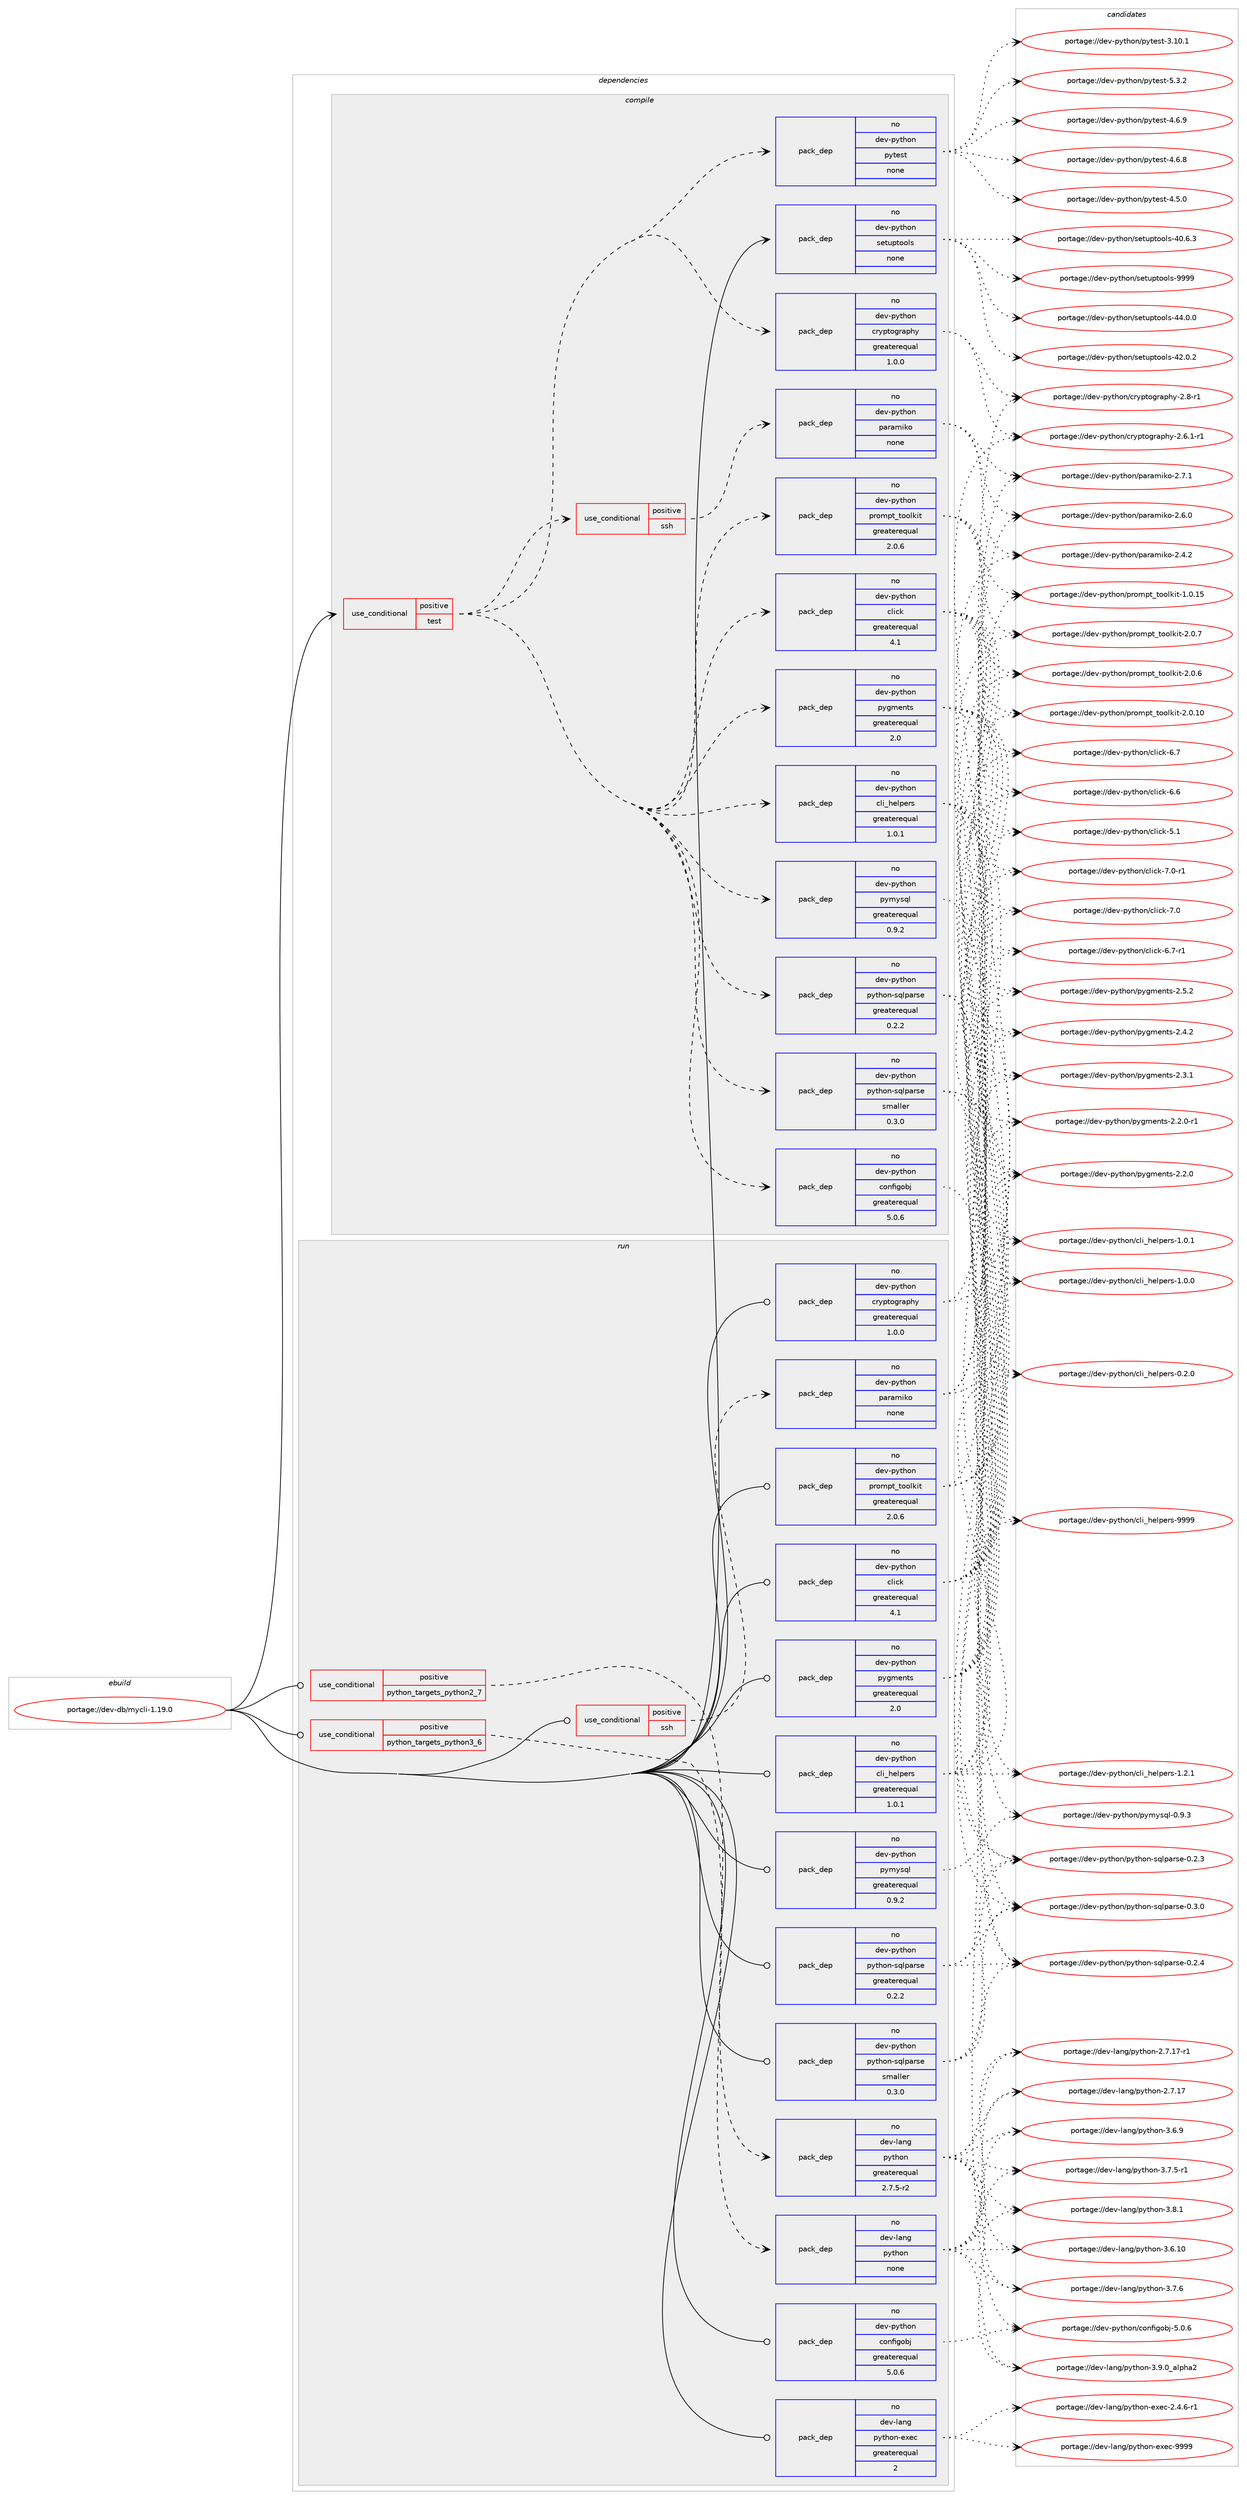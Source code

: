 digraph prolog {

# *************
# Graph options
# *************

newrank=true;
concentrate=true;
compound=true;
graph [rankdir=LR,fontname=Helvetica,fontsize=10,ranksep=1.5];#, ranksep=2.5, nodesep=0.2];
edge  [arrowhead=vee];
node  [fontname=Helvetica,fontsize=10];

# **********
# The ebuild
# **********

subgraph cluster_leftcol {
color=gray;
label=<<i>ebuild</i>>;
id [label="portage://dev-db/mycli-1.19.0", color=red, width=4, href="../dev-db/mycli-1.19.0.svg"];
}

# ****************
# The dependencies
# ****************

subgraph cluster_midcol {
color=gray;
label=<<i>dependencies</i>>;
subgraph cluster_compile {
fillcolor="#eeeeee";
style=filled;
label=<<i>compile</i>>;
subgraph cond138048 {
dependency582757 [label=<<TABLE BORDER="0" CELLBORDER="1" CELLSPACING="0" CELLPADDING="4"><TR><TD ROWSPAN="3" CELLPADDING="10">use_conditional</TD></TR><TR><TD>positive</TD></TR><TR><TD>test</TD></TR></TABLE>>, shape=none, color=red];
subgraph pack437455 {
dependency582758 [label=<<TABLE BORDER="0" CELLBORDER="1" CELLSPACING="0" CELLPADDING="4" WIDTH="220"><TR><TD ROWSPAN="6" CELLPADDING="30">pack_dep</TD></TR><TR><TD WIDTH="110">no</TD></TR><TR><TD>dev-python</TD></TR><TR><TD>pytest</TD></TR><TR><TD>none</TD></TR><TR><TD></TD></TR></TABLE>>, shape=none, color=blue];
}
dependency582757:e -> dependency582758:w [weight=20,style="dashed",arrowhead="vee"];
subgraph pack437456 {
dependency582759 [label=<<TABLE BORDER="0" CELLBORDER="1" CELLSPACING="0" CELLPADDING="4" WIDTH="220"><TR><TD ROWSPAN="6" CELLPADDING="30">pack_dep</TD></TR><TR><TD WIDTH="110">no</TD></TR><TR><TD>dev-python</TD></TR><TR><TD>cli_helpers</TD></TR><TR><TD>greaterequal</TD></TR><TR><TD>1.0.1</TD></TR></TABLE>>, shape=none, color=blue];
}
dependency582757:e -> dependency582759:w [weight=20,style="dashed",arrowhead="vee"];
subgraph pack437457 {
dependency582760 [label=<<TABLE BORDER="0" CELLBORDER="1" CELLSPACING="0" CELLPADDING="4" WIDTH="220"><TR><TD ROWSPAN="6" CELLPADDING="30">pack_dep</TD></TR><TR><TD WIDTH="110">no</TD></TR><TR><TD>dev-python</TD></TR><TR><TD>click</TD></TR><TR><TD>greaterequal</TD></TR><TR><TD>4.1</TD></TR></TABLE>>, shape=none, color=blue];
}
dependency582757:e -> dependency582760:w [weight=20,style="dashed",arrowhead="vee"];
subgraph pack437458 {
dependency582761 [label=<<TABLE BORDER="0" CELLBORDER="1" CELLSPACING="0" CELLPADDING="4" WIDTH="220"><TR><TD ROWSPAN="6" CELLPADDING="30">pack_dep</TD></TR><TR><TD WIDTH="110">no</TD></TR><TR><TD>dev-python</TD></TR><TR><TD>configobj</TD></TR><TR><TD>greaterequal</TD></TR><TR><TD>5.0.6</TD></TR></TABLE>>, shape=none, color=blue];
}
dependency582757:e -> dependency582761:w [weight=20,style="dashed",arrowhead="vee"];
subgraph pack437459 {
dependency582762 [label=<<TABLE BORDER="0" CELLBORDER="1" CELLSPACING="0" CELLPADDING="4" WIDTH="220"><TR><TD ROWSPAN="6" CELLPADDING="30">pack_dep</TD></TR><TR><TD WIDTH="110">no</TD></TR><TR><TD>dev-python</TD></TR><TR><TD>cryptography</TD></TR><TR><TD>greaterequal</TD></TR><TR><TD>1.0.0</TD></TR></TABLE>>, shape=none, color=blue];
}
dependency582757:e -> dependency582762:w [weight=20,style="dashed",arrowhead="vee"];
subgraph pack437460 {
dependency582763 [label=<<TABLE BORDER="0" CELLBORDER="1" CELLSPACING="0" CELLPADDING="4" WIDTH="220"><TR><TD ROWSPAN="6" CELLPADDING="30">pack_dep</TD></TR><TR><TD WIDTH="110">no</TD></TR><TR><TD>dev-python</TD></TR><TR><TD>prompt_toolkit</TD></TR><TR><TD>greaterequal</TD></TR><TR><TD>2.0.6</TD></TR></TABLE>>, shape=none, color=blue];
}
dependency582757:e -> dependency582763:w [weight=20,style="dashed",arrowhead="vee"];
subgraph pack437461 {
dependency582764 [label=<<TABLE BORDER="0" CELLBORDER="1" CELLSPACING="0" CELLPADDING="4" WIDTH="220"><TR><TD ROWSPAN="6" CELLPADDING="30">pack_dep</TD></TR><TR><TD WIDTH="110">no</TD></TR><TR><TD>dev-python</TD></TR><TR><TD>pygments</TD></TR><TR><TD>greaterequal</TD></TR><TR><TD>2.0</TD></TR></TABLE>>, shape=none, color=blue];
}
dependency582757:e -> dependency582764:w [weight=20,style="dashed",arrowhead="vee"];
subgraph pack437462 {
dependency582765 [label=<<TABLE BORDER="0" CELLBORDER="1" CELLSPACING="0" CELLPADDING="4" WIDTH="220"><TR><TD ROWSPAN="6" CELLPADDING="30">pack_dep</TD></TR><TR><TD WIDTH="110">no</TD></TR><TR><TD>dev-python</TD></TR><TR><TD>pymysql</TD></TR><TR><TD>greaterequal</TD></TR><TR><TD>0.9.2</TD></TR></TABLE>>, shape=none, color=blue];
}
dependency582757:e -> dependency582765:w [weight=20,style="dashed",arrowhead="vee"];
subgraph pack437463 {
dependency582766 [label=<<TABLE BORDER="0" CELLBORDER="1" CELLSPACING="0" CELLPADDING="4" WIDTH="220"><TR><TD ROWSPAN="6" CELLPADDING="30">pack_dep</TD></TR><TR><TD WIDTH="110">no</TD></TR><TR><TD>dev-python</TD></TR><TR><TD>python-sqlparse</TD></TR><TR><TD>greaterequal</TD></TR><TR><TD>0.2.2</TD></TR></TABLE>>, shape=none, color=blue];
}
dependency582757:e -> dependency582766:w [weight=20,style="dashed",arrowhead="vee"];
subgraph pack437464 {
dependency582767 [label=<<TABLE BORDER="0" CELLBORDER="1" CELLSPACING="0" CELLPADDING="4" WIDTH="220"><TR><TD ROWSPAN="6" CELLPADDING="30">pack_dep</TD></TR><TR><TD WIDTH="110">no</TD></TR><TR><TD>dev-python</TD></TR><TR><TD>python-sqlparse</TD></TR><TR><TD>smaller</TD></TR><TR><TD>0.3.0</TD></TR></TABLE>>, shape=none, color=blue];
}
dependency582757:e -> dependency582767:w [weight=20,style="dashed",arrowhead="vee"];
subgraph cond138049 {
dependency582768 [label=<<TABLE BORDER="0" CELLBORDER="1" CELLSPACING="0" CELLPADDING="4"><TR><TD ROWSPAN="3" CELLPADDING="10">use_conditional</TD></TR><TR><TD>positive</TD></TR><TR><TD>ssh</TD></TR></TABLE>>, shape=none, color=red];
subgraph pack437465 {
dependency582769 [label=<<TABLE BORDER="0" CELLBORDER="1" CELLSPACING="0" CELLPADDING="4" WIDTH="220"><TR><TD ROWSPAN="6" CELLPADDING="30">pack_dep</TD></TR><TR><TD WIDTH="110">no</TD></TR><TR><TD>dev-python</TD></TR><TR><TD>paramiko</TD></TR><TR><TD>none</TD></TR><TR><TD></TD></TR></TABLE>>, shape=none, color=blue];
}
dependency582768:e -> dependency582769:w [weight=20,style="dashed",arrowhead="vee"];
}
dependency582757:e -> dependency582768:w [weight=20,style="dashed",arrowhead="vee"];
}
id:e -> dependency582757:w [weight=20,style="solid",arrowhead="vee"];
subgraph pack437466 {
dependency582770 [label=<<TABLE BORDER="0" CELLBORDER="1" CELLSPACING="0" CELLPADDING="4" WIDTH="220"><TR><TD ROWSPAN="6" CELLPADDING="30">pack_dep</TD></TR><TR><TD WIDTH="110">no</TD></TR><TR><TD>dev-python</TD></TR><TR><TD>setuptools</TD></TR><TR><TD>none</TD></TR><TR><TD></TD></TR></TABLE>>, shape=none, color=blue];
}
id:e -> dependency582770:w [weight=20,style="solid",arrowhead="vee"];
}
subgraph cluster_compileandrun {
fillcolor="#eeeeee";
style=filled;
label=<<i>compile and run</i>>;
}
subgraph cluster_run {
fillcolor="#eeeeee";
style=filled;
label=<<i>run</i>>;
subgraph cond138050 {
dependency582771 [label=<<TABLE BORDER="0" CELLBORDER="1" CELLSPACING="0" CELLPADDING="4"><TR><TD ROWSPAN="3" CELLPADDING="10">use_conditional</TD></TR><TR><TD>positive</TD></TR><TR><TD>python_targets_python2_7</TD></TR></TABLE>>, shape=none, color=red];
subgraph pack437467 {
dependency582772 [label=<<TABLE BORDER="0" CELLBORDER="1" CELLSPACING="0" CELLPADDING="4" WIDTH="220"><TR><TD ROWSPAN="6" CELLPADDING="30">pack_dep</TD></TR><TR><TD WIDTH="110">no</TD></TR><TR><TD>dev-lang</TD></TR><TR><TD>python</TD></TR><TR><TD>greaterequal</TD></TR><TR><TD>2.7.5-r2</TD></TR></TABLE>>, shape=none, color=blue];
}
dependency582771:e -> dependency582772:w [weight=20,style="dashed",arrowhead="vee"];
}
id:e -> dependency582771:w [weight=20,style="solid",arrowhead="odot"];
subgraph cond138051 {
dependency582773 [label=<<TABLE BORDER="0" CELLBORDER="1" CELLSPACING="0" CELLPADDING="4"><TR><TD ROWSPAN="3" CELLPADDING="10">use_conditional</TD></TR><TR><TD>positive</TD></TR><TR><TD>python_targets_python3_6</TD></TR></TABLE>>, shape=none, color=red];
subgraph pack437468 {
dependency582774 [label=<<TABLE BORDER="0" CELLBORDER="1" CELLSPACING="0" CELLPADDING="4" WIDTH="220"><TR><TD ROWSPAN="6" CELLPADDING="30">pack_dep</TD></TR><TR><TD WIDTH="110">no</TD></TR><TR><TD>dev-lang</TD></TR><TR><TD>python</TD></TR><TR><TD>none</TD></TR><TR><TD></TD></TR></TABLE>>, shape=none, color=blue];
}
dependency582773:e -> dependency582774:w [weight=20,style="dashed",arrowhead="vee"];
}
id:e -> dependency582773:w [weight=20,style="solid",arrowhead="odot"];
subgraph cond138052 {
dependency582775 [label=<<TABLE BORDER="0" CELLBORDER="1" CELLSPACING="0" CELLPADDING="4"><TR><TD ROWSPAN="3" CELLPADDING="10">use_conditional</TD></TR><TR><TD>positive</TD></TR><TR><TD>ssh</TD></TR></TABLE>>, shape=none, color=red];
subgraph pack437469 {
dependency582776 [label=<<TABLE BORDER="0" CELLBORDER="1" CELLSPACING="0" CELLPADDING="4" WIDTH="220"><TR><TD ROWSPAN="6" CELLPADDING="30">pack_dep</TD></TR><TR><TD WIDTH="110">no</TD></TR><TR><TD>dev-python</TD></TR><TR><TD>paramiko</TD></TR><TR><TD>none</TD></TR><TR><TD></TD></TR></TABLE>>, shape=none, color=blue];
}
dependency582775:e -> dependency582776:w [weight=20,style="dashed",arrowhead="vee"];
}
id:e -> dependency582775:w [weight=20,style="solid",arrowhead="odot"];
subgraph pack437470 {
dependency582777 [label=<<TABLE BORDER="0" CELLBORDER="1" CELLSPACING="0" CELLPADDING="4" WIDTH="220"><TR><TD ROWSPAN="6" CELLPADDING="30">pack_dep</TD></TR><TR><TD WIDTH="110">no</TD></TR><TR><TD>dev-lang</TD></TR><TR><TD>python-exec</TD></TR><TR><TD>greaterequal</TD></TR><TR><TD>2</TD></TR></TABLE>>, shape=none, color=blue];
}
id:e -> dependency582777:w [weight=20,style="solid",arrowhead="odot"];
subgraph pack437471 {
dependency582778 [label=<<TABLE BORDER="0" CELLBORDER="1" CELLSPACING="0" CELLPADDING="4" WIDTH="220"><TR><TD ROWSPAN="6" CELLPADDING="30">pack_dep</TD></TR><TR><TD WIDTH="110">no</TD></TR><TR><TD>dev-python</TD></TR><TR><TD>cli_helpers</TD></TR><TR><TD>greaterequal</TD></TR><TR><TD>1.0.1</TD></TR></TABLE>>, shape=none, color=blue];
}
id:e -> dependency582778:w [weight=20,style="solid",arrowhead="odot"];
subgraph pack437472 {
dependency582779 [label=<<TABLE BORDER="0" CELLBORDER="1" CELLSPACING="0" CELLPADDING="4" WIDTH="220"><TR><TD ROWSPAN="6" CELLPADDING="30">pack_dep</TD></TR><TR><TD WIDTH="110">no</TD></TR><TR><TD>dev-python</TD></TR><TR><TD>click</TD></TR><TR><TD>greaterequal</TD></TR><TR><TD>4.1</TD></TR></TABLE>>, shape=none, color=blue];
}
id:e -> dependency582779:w [weight=20,style="solid",arrowhead="odot"];
subgraph pack437473 {
dependency582780 [label=<<TABLE BORDER="0" CELLBORDER="1" CELLSPACING="0" CELLPADDING="4" WIDTH="220"><TR><TD ROWSPAN="6" CELLPADDING="30">pack_dep</TD></TR><TR><TD WIDTH="110">no</TD></TR><TR><TD>dev-python</TD></TR><TR><TD>configobj</TD></TR><TR><TD>greaterequal</TD></TR><TR><TD>5.0.6</TD></TR></TABLE>>, shape=none, color=blue];
}
id:e -> dependency582780:w [weight=20,style="solid",arrowhead="odot"];
subgraph pack437474 {
dependency582781 [label=<<TABLE BORDER="0" CELLBORDER="1" CELLSPACING="0" CELLPADDING="4" WIDTH="220"><TR><TD ROWSPAN="6" CELLPADDING="30">pack_dep</TD></TR><TR><TD WIDTH="110">no</TD></TR><TR><TD>dev-python</TD></TR><TR><TD>cryptography</TD></TR><TR><TD>greaterequal</TD></TR><TR><TD>1.0.0</TD></TR></TABLE>>, shape=none, color=blue];
}
id:e -> dependency582781:w [weight=20,style="solid",arrowhead="odot"];
subgraph pack437475 {
dependency582782 [label=<<TABLE BORDER="0" CELLBORDER="1" CELLSPACING="0" CELLPADDING="4" WIDTH="220"><TR><TD ROWSPAN="6" CELLPADDING="30">pack_dep</TD></TR><TR><TD WIDTH="110">no</TD></TR><TR><TD>dev-python</TD></TR><TR><TD>prompt_toolkit</TD></TR><TR><TD>greaterequal</TD></TR><TR><TD>2.0.6</TD></TR></TABLE>>, shape=none, color=blue];
}
id:e -> dependency582782:w [weight=20,style="solid",arrowhead="odot"];
subgraph pack437476 {
dependency582783 [label=<<TABLE BORDER="0" CELLBORDER="1" CELLSPACING="0" CELLPADDING="4" WIDTH="220"><TR><TD ROWSPAN="6" CELLPADDING="30">pack_dep</TD></TR><TR><TD WIDTH="110">no</TD></TR><TR><TD>dev-python</TD></TR><TR><TD>pygments</TD></TR><TR><TD>greaterequal</TD></TR><TR><TD>2.0</TD></TR></TABLE>>, shape=none, color=blue];
}
id:e -> dependency582783:w [weight=20,style="solid",arrowhead="odot"];
subgraph pack437477 {
dependency582784 [label=<<TABLE BORDER="0" CELLBORDER="1" CELLSPACING="0" CELLPADDING="4" WIDTH="220"><TR><TD ROWSPAN="6" CELLPADDING="30">pack_dep</TD></TR><TR><TD WIDTH="110">no</TD></TR><TR><TD>dev-python</TD></TR><TR><TD>pymysql</TD></TR><TR><TD>greaterequal</TD></TR><TR><TD>0.9.2</TD></TR></TABLE>>, shape=none, color=blue];
}
id:e -> dependency582784:w [weight=20,style="solid",arrowhead="odot"];
subgraph pack437478 {
dependency582785 [label=<<TABLE BORDER="0" CELLBORDER="1" CELLSPACING="0" CELLPADDING="4" WIDTH="220"><TR><TD ROWSPAN="6" CELLPADDING="30">pack_dep</TD></TR><TR><TD WIDTH="110">no</TD></TR><TR><TD>dev-python</TD></TR><TR><TD>python-sqlparse</TD></TR><TR><TD>greaterequal</TD></TR><TR><TD>0.2.2</TD></TR></TABLE>>, shape=none, color=blue];
}
id:e -> dependency582785:w [weight=20,style="solid",arrowhead="odot"];
subgraph pack437479 {
dependency582786 [label=<<TABLE BORDER="0" CELLBORDER="1" CELLSPACING="0" CELLPADDING="4" WIDTH="220"><TR><TD ROWSPAN="6" CELLPADDING="30">pack_dep</TD></TR><TR><TD WIDTH="110">no</TD></TR><TR><TD>dev-python</TD></TR><TR><TD>python-sqlparse</TD></TR><TR><TD>smaller</TD></TR><TR><TD>0.3.0</TD></TR></TABLE>>, shape=none, color=blue];
}
id:e -> dependency582786:w [weight=20,style="solid",arrowhead="odot"];
}
}

# **************
# The candidates
# **************

subgraph cluster_choices {
rank=same;
color=gray;
label=<<i>candidates</i>>;

subgraph choice437455 {
color=black;
nodesep=1;
choice1001011184511212111610411111047112121116101115116455346514650 [label="portage://dev-python/pytest-5.3.2", color=red, width=4,href="../dev-python/pytest-5.3.2.svg"];
choice1001011184511212111610411111047112121116101115116455246544657 [label="portage://dev-python/pytest-4.6.9", color=red, width=4,href="../dev-python/pytest-4.6.9.svg"];
choice1001011184511212111610411111047112121116101115116455246544656 [label="portage://dev-python/pytest-4.6.8", color=red, width=4,href="../dev-python/pytest-4.6.8.svg"];
choice1001011184511212111610411111047112121116101115116455246534648 [label="portage://dev-python/pytest-4.5.0", color=red, width=4,href="../dev-python/pytest-4.5.0.svg"];
choice100101118451121211161041111104711212111610111511645514649484649 [label="portage://dev-python/pytest-3.10.1", color=red, width=4,href="../dev-python/pytest-3.10.1.svg"];
dependency582758:e -> choice1001011184511212111610411111047112121116101115116455346514650:w [style=dotted,weight="100"];
dependency582758:e -> choice1001011184511212111610411111047112121116101115116455246544657:w [style=dotted,weight="100"];
dependency582758:e -> choice1001011184511212111610411111047112121116101115116455246544656:w [style=dotted,weight="100"];
dependency582758:e -> choice1001011184511212111610411111047112121116101115116455246534648:w [style=dotted,weight="100"];
dependency582758:e -> choice100101118451121211161041111104711212111610111511645514649484649:w [style=dotted,weight="100"];
}
subgraph choice437456 {
color=black;
nodesep=1;
choice100101118451121211161041111104799108105951041011081121011141154557575757 [label="portage://dev-python/cli_helpers-9999", color=red, width=4,href="../dev-python/cli_helpers-9999.svg"];
choice10010111845112121116104111110479910810595104101108112101114115454946504649 [label="portage://dev-python/cli_helpers-1.2.1", color=red, width=4,href="../dev-python/cli_helpers-1.2.1.svg"];
choice10010111845112121116104111110479910810595104101108112101114115454946484649 [label="portage://dev-python/cli_helpers-1.0.1", color=red, width=4,href="../dev-python/cli_helpers-1.0.1.svg"];
choice10010111845112121116104111110479910810595104101108112101114115454946484648 [label="portage://dev-python/cli_helpers-1.0.0", color=red, width=4,href="../dev-python/cli_helpers-1.0.0.svg"];
choice10010111845112121116104111110479910810595104101108112101114115454846504648 [label="portage://dev-python/cli_helpers-0.2.0", color=red, width=4,href="../dev-python/cli_helpers-0.2.0.svg"];
dependency582759:e -> choice100101118451121211161041111104799108105951041011081121011141154557575757:w [style=dotted,weight="100"];
dependency582759:e -> choice10010111845112121116104111110479910810595104101108112101114115454946504649:w [style=dotted,weight="100"];
dependency582759:e -> choice10010111845112121116104111110479910810595104101108112101114115454946484649:w [style=dotted,weight="100"];
dependency582759:e -> choice10010111845112121116104111110479910810595104101108112101114115454946484648:w [style=dotted,weight="100"];
dependency582759:e -> choice10010111845112121116104111110479910810595104101108112101114115454846504648:w [style=dotted,weight="100"];
}
subgraph choice437457 {
color=black;
nodesep=1;
choice10010111845112121116104111110479910810599107455546484511449 [label="portage://dev-python/click-7.0-r1", color=red, width=4,href="../dev-python/click-7.0-r1.svg"];
choice1001011184511212111610411111047991081059910745554648 [label="portage://dev-python/click-7.0", color=red, width=4,href="../dev-python/click-7.0.svg"];
choice10010111845112121116104111110479910810599107455446554511449 [label="portage://dev-python/click-6.7-r1", color=red, width=4,href="../dev-python/click-6.7-r1.svg"];
choice1001011184511212111610411111047991081059910745544655 [label="portage://dev-python/click-6.7", color=red, width=4,href="../dev-python/click-6.7.svg"];
choice1001011184511212111610411111047991081059910745544654 [label="portage://dev-python/click-6.6", color=red, width=4,href="../dev-python/click-6.6.svg"];
choice1001011184511212111610411111047991081059910745534649 [label="portage://dev-python/click-5.1", color=red, width=4,href="../dev-python/click-5.1.svg"];
dependency582760:e -> choice10010111845112121116104111110479910810599107455546484511449:w [style=dotted,weight="100"];
dependency582760:e -> choice1001011184511212111610411111047991081059910745554648:w [style=dotted,weight="100"];
dependency582760:e -> choice10010111845112121116104111110479910810599107455446554511449:w [style=dotted,weight="100"];
dependency582760:e -> choice1001011184511212111610411111047991081059910745544655:w [style=dotted,weight="100"];
dependency582760:e -> choice1001011184511212111610411111047991081059910745544654:w [style=dotted,weight="100"];
dependency582760:e -> choice1001011184511212111610411111047991081059910745534649:w [style=dotted,weight="100"];
}
subgraph choice437458 {
color=black;
nodesep=1;
choice10010111845112121116104111110479911111010210510311198106455346484654 [label="portage://dev-python/configobj-5.0.6", color=red, width=4,href="../dev-python/configobj-5.0.6.svg"];
dependency582761:e -> choice10010111845112121116104111110479911111010210510311198106455346484654:w [style=dotted,weight="100"];
}
subgraph choice437459 {
color=black;
nodesep=1;
choice10010111845112121116104111110479911412111211611110311497112104121455046564511449 [label="portage://dev-python/cryptography-2.8-r1", color=red, width=4,href="../dev-python/cryptography-2.8-r1.svg"];
choice100101118451121211161041111104799114121112116111103114971121041214550465446494511449 [label="portage://dev-python/cryptography-2.6.1-r1", color=red, width=4,href="../dev-python/cryptography-2.6.1-r1.svg"];
dependency582762:e -> choice10010111845112121116104111110479911412111211611110311497112104121455046564511449:w [style=dotted,weight="100"];
dependency582762:e -> choice100101118451121211161041111104799114121112116111103114971121041214550465446494511449:w [style=dotted,weight="100"];
}
subgraph choice437460 {
color=black;
nodesep=1;
choice100101118451121211161041111104711211411110911211695116111111108107105116455046484655 [label="portage://dev-python/prompt_toolkit-2.0.7", color=red, width=4,href="../dev-python/prompt_toolkit-2.0.7.svg"];
choice100101118451121211161041111104711211411110911211695116111111108107105116455046484654 [label="portage://dev-python/prompt_toolkit-2.0.6", color=red, width=4,href="../dev-python/prompt_toolkit-2.0.6.svg"];
choice10010111845112121116104111110471121141111091121169511611111110810710511645504648464948 [label="portage://dev-python/prompt_toolkit-2.0.10", color=red, width=4,href="../dev-python/prompt_toolkit-2.0.10.svg"];
choice10010111845112121116104111110471121141111091121169511611111110810710511645494648464953 [label="portage://dev-python/prompt_toolkit-1.0.15", color=red, width=4,href="../dev-python/prompt_toolkit-1.0.15.svg"];
dependency582763:e -> choice100101118451121211161041111104711211411110911211695116111111108107105116455046484655:w [style=dotted,weight="100"];
dependency582763:e -> choice100101118451121211161041111104711211411110911211695116111111108107105116455046484654:w [style=dotted,weight="100"];
dependency582763:e -> choice10010111845112121116104111110471121141111091121169511611111110810710511645504648464948:w [style=dotted,weight="100"];
dependency582763:e -> choice10010111845112121116104111110471121141111091121169511611111110810710511645494648464953:w [style=dotted,weight="100"];
}
subgraph choice437461 {
color=black;
nodesep=1;
choice1001011184511212111610411111047112121103109101110116115455046534650 [label="portage://dev-python/pygments-2.5.2", color=red, width=4,href="../dev-python/pygments-2.5.2.svg"];
choice1001011184511212111610411111047112121103109101110116115455046524650 [label="portage://dev-python/pygments-2.4.2", color=red, width=4,href="../dev-python/pygments-2.4.2.svg"];
choice1001011184511212111610411111047112121103109101110116115455046514649 [label="portage://dev-python/pygments-2.3.1", color=red, width=4,href="../dev-python/pygments-2.3.1.svg"];
choice10010111845112121116104111110471121211031091011101161154550465046484511449 [label="portage://dev-python/pygments-2.2.0-r1", color=red, width=4,href="../dev-python/pygments-2.2.0-r1.svg"];
choice1001011184511212111610411111047112121103109101110116115455046504648 [label="portage://dev-python/pygments-2.2.0", color=red, width=4,href="../dev-python/pygments-2.2.0.svg"];
dependency582764:e -> choice1001011184511212111610411111047112121103109101110116115455046534650:w [style=dotted,weight="100"];
dependency582764:e -> choice1001011184511212111610411111047112121103109101110116115455046524650:w [style=dotted,weight="100"];
dependency582764:e -> choice1001011184511212111610411111047112121103109101110116115455046514649:w [style=dotted,weight="100"];
dependency582764:e -> choice10010111845112121116104111110471121211031091011101161154550465046484511449:w [style=dotted,weight="100"];
dependency582764:e -> choice1001011184511212111610411111047112121103109101110116115455046504648:w [style=dotted,weight="100"];
}
subgraph choice437462 {
color=black;
nodesep=1;
choice1001011184511212111610411111047112121109121115113108454846574651 [label="portage://dev-python/pymysql-0.9.3", color=red, width=4,href="../dev-python/pymysql-0.9.3.svg"];
dependency582765:e -> choice1001011184511212111610411111047112121109121115113108454846574651:w [style=dotted,weight="100"];
}
subgraph choice437463 {
color=black;
nodesep=1;
choice10010111845112121116104111110471121211161041111104511511310811297114115101454846514648 [label="portage://dev-python/python-sqlparse-0.3.0", color=red, width=4,href="../dev-python/python-sqlparse-0.3.0.svg"];
choice10010111845112121116104111110471121211161041111104511511310811297114115101454846504652 [label="portage://dev-python/python-sqlparse-0.2.4", color=red, width=4,href="../dev-python/python-sqlparse-0.2.4.svg"];
choice10010111845112121116104111110471121211161041111104511511310811297114115101454846504651 [label="portage://dev-python/python-sqlparse-0.2.3", color=red, width=4,href="../dev-python/python-sqlparse-0.2.3.svg"];
dependency582766:e -> choice10010111845112121116104111110471121211161041111104511511310811297114115101454846514648:w [style=dotted,weight="100"];
dependency582766:e -> choice10010111845112121116104111110471121211161041111104511511310811297114115101454846504652:w [style=dotted,weight="100"];
dependency582766:e -> choice10010111845112121116104111110471121211161041111104511511310811297114115101454846504651:w [style=dotted,weight="100"];
}
subgraph choice437464 {
color=black;
nodesep=1;
choice10010111845112121116104111110471121211161041111104511511310811297114115101454846514648 [label="portage://dev-python/python-sqlparse-0.3.0", color=red, width=4,href="../dev-python/python-sqlparse-0.3.0.svg"];
choice10010111845112121116104111110471121211161041111104511511310811297114115101454846504652 [label="portage://dev-python/python-sqlparse-0.2.4", color=red, width=4,href="../dev-python/python-sqlparse-0.2.4.svg"];
choice10010111845112121116104111110471121211161041111104511511310811297114115101454846504651 [label="portage://dev-python/python-sqlparse-0.2.3", color=red, width=4,href="../dev-python/python-sqlparse-0.2.3.svg"];
dependency582767:e -> choice10010111845112121116104111110471121211161041111104511511310811297114115101454846514648:w [style=dotted,weight="100"];
dependency582767:e -> choice10010111845112121116104111110471121211161041111104511511310811297114115101454846504652:w [style=dotted,weight="100"];
dependency582767:e -> choice10010111845112121116104111110471121211161041111104511511310811297114115101454846504651:w [style=dotted,weight="100"];
}
subgraph choice437465 {
color=black;
nodesep=1;
choice10010111845112121116104111110471129711497109105107111455046554649 [label="portage://dev-python/paramiko-2.7.1", color=red, width=4,href="../dev-python/paramiko-2.7.1.svg"];
choice10010111845112121116104111110471129711497109105107111455046544648 [label="portage://dev-python/paramiko-2.6.0", color=red, width=4,href="../dev-python/paramiko-2.6.0.svg"];
choice10010111845112121116104111110471129711497109105107111455046524650 [label="portage://dev-python/paramiko-2.4.2", color=red, width=4,href="../dev-python/paramiko-2.4.2.svg"];
dependency582769:e -> choice10010111845112121116104111110471129711497109105107111455046554649:w [style=dotted,weight="100"];
dependency582769:e -> choice10010111845112121116104111110471129711497109105107111455046544648:w [style=dotted,weight="100"];
dependency582769:e -> choice10010111845112121116104111110471129711497109105107111455046524650:w [style=dotted,weight="100"];
}
subgraph choice437466 {
color=black;
nodesep=1;
choice10010111845112121116104111110471151011161171121161111111081154557575757 [label="portage://dev-python/setuptools-9999", color=red, width=4,href="../dev-python/setuptools-9999.svg"];
choice100101118451121211161041111104711510111611711211611111110811545525246484648 [label="portage://dev-python/setuptools-44.0.0", color=red, width=4,href="../dev-python/setuptools-44.0.0.svg"];
choice100101118451121211161041111104711510111611711211611111110811545525046484650 [label="portage://dev-python/setuptools-42.0.2", color=red, width=4,href="../dev-python/setuptools-42.0.2.svg"];
choice100101118451121211161041111104711510111611711211611111110811545524846544651 [label="portage://dev-python/setuptools-40.6.3", color=red, width=4,href="../dev-python/setuptools-40.6.3.svg"];
dependency582770:e -> choice10010111845112121116104111110471151011161171121161111111081154557575757:w [style=dotted,weight="100"];
dependency582770:e -> choice100101118451121211161041111104711510111611711211611111110811545525246484648:w [style=dotted,weight="100"];
dependency582770:e -> choice100101118451121211161041111104711510111611711211611111110811545525046484650:w [style=dotted,weight="100"];
dependency582770:e -> choice100101118451121211161041111104711510111611711211611111110811545524846544651:w [style=dotted,weight="100"];
}
subgraph choice437467 {
color=black;
nodesep=1;
choice10010111845108971101034711212111610411111045514657464895971081121049750 [label="portage://dev-lang/python-3.9.0_alpha2", color=red, width=4,href="../dev-lang/python-3.9.0_alpha2.svg"];
choice100101118451089711010347112121116104111110455146564649 [label="portage://dev-lang/python-3.8.1", color=red, width=4,href="../dev-lang/python-3.8.1.svg"];
choice100101118451089711010347112121116104111110455146554654 [label="portage://dev-lang/python-3.7.6", color=red, width=4,href="../dev-lang/python-3.7.6.svg"];
choice1001011184510897110103471121211161041111104551465546534511449 [label="portage://dev-lang/python-3.7.5-r1", color=red, width=4,href="../dev-lang/python-3.7.5-r1.svg"];
choice100101118451089711010347112121116104111110455146544657 [label="portage://dev-lang/python-3.6.9", color=red, width=4,href="../dev-lang/python-3.6.9.svg"];
choice10010111845108971101034711212111610411111045514654464948 [label="portage://dev-lang/python-3.6.10", color=red, width=4,href="../dev-lang/python-3.6.10.svg"];
choice100101118451089711010347112121116104111110455046554649554511449 [label="portage://dev-lang/python-2.7.17-r1", color=red, width=4,href="../dev-lang/python-2.7.17-r1.svg"];
choice10010111845108971101034711212111610411111045504655464955 [label="portage://dev-lang/python-2.7.17", color=red, width=4,href="../dev-lang/python-2.7.17.svg"];
dependency582772:e -> choice10010111845108971101034711212111610411111045514657464895971081121049750:w [style=dotted,weight="100"];
dependency582772:e -> choice100101118451089711010347112121116104111110455146564649:w [style=dotted,weight="100"];
dependency582772:e -> choice100101118451089711010347112121116104111110455146554654:w [style=dotted,weight="100"];
dependency582772:e -> choice1001011184510897110103471121211161041111104551465546534511449:w [style=dotted,weight="100"];
dependency582772:e -> choice100101118451089711010347112121116104111110455146544657:w [style=dotted,weight="100"];
dependency582772:e -> choice10010111845108971101034711212111610411111045514654464948:w [style=dotted,weight="100"];
dependency582772:e -> choice100101118451089711010347112121116104111110455046554649554511449:w [style=dotted,weight="100"];
dependency582772:e -> choice10010111845108971101034711212111610411111045504655464955:w [style=dotted,weight="100"];
}
subgraph choice437468 {
color=black;
nodesep=1;
choice10010111845108971101034711212111610411111045514657464895971081121049750 [label="portage://dev-lang/python-3.9.0_alpha2", color=red, width=4,href="../dev-lang/python-3.9.0_alpha2.svg"];
choice100101118451089711010347112121116104111110455146564649 [label="portage://dev-lang/python-3.8.1", color=red, width=4,href="../dev-lang/python-3.8.1.svg"];
choice100101118451089711010347112121116104111110455146554654 [label="portage://dev-lang/python-3.7.6", color=red, width=4,href="../dev-lang/python-3.7.6.svg"];
choice1001011184510897110103471121211161041111104551465546534511449 [label="portage://dev-lang/python-3.7.5-r1", color=red, width=4,href="../dev-lang/python-3.7.5-r1.svg"];
choice100101118451089711010347112121116104111110455146544657 [label="portage://dev-lang/python-3.6.9", color=red, width=4,href="../dev-lang/python-3.6.9.svg"];
choice10010111845108971101034711212111610411111045514654464948 [label="portage://dev-lang/python-3.6.10", color=red, width=4,href="../dev-lang/python-3.6.10.svg"];
choice100101118451089711010347112121116104111110455046554649554511449 [label="portage://dev-lang/python-2.7.17-r1", color=red, width=4,href="../dev-lang/python-2.7.17-r1.svg"];
choice10010111845108971101034711212111610411111045504655464955 [label="portage://dev-lang/python-2.7.17", color=red, width=4,href="../dev-lang/python-2.7.17.svg"];
dependency582774:e -> choice10010111845108971101034711212111610411111045514657464895971081121049750:w [style=dotted,weight="100"];
dependency582774:e -> choice100101118451089711010347112121116104111110455146564649:w [style=dotted,weight="100"];
dependency582774:e -> choice100101118451089711010347112121116104111110455146554654:w [style=dotted,weight="100"];
dependency582774:e -> choice1001011184510897110103471121211161041111104551465546534511449:w [style=dotted,weight="100"];
dependency582774:e -> choice100101118451089711010347112121116104111110455146544657:w [style=dotted,weight="100"];
dependency582774:e -> choice10010111845108971101034711212111610411111045514654464948:w [style=dotted,weight="100"];
dependency582774:e -> choice100101118451089711010347112121116104111110455046554649554511449:w [style=dotted,weight="100"];
dependency582774:e -> choice10010111845108971101034711212111610411111045504655464955:w [style=dotted,weight="100"];
}
subgraph choice437469 {
color=black;
nodesep=1;
choice10010111845112121116104111110471129711497109105107111455046554649 [label="portage://dev-python/paramiko-2.7.1", color=red, width=4,href="../dev-python/paramiko-2.7.1.svg"];
choice10010111845112121116104111110471129711497109105107111455046544648 [label="portage://dev-python/paramiko-2.6.0", color=red, width=4,href="../dev-python/paramiko-2.6.0.svg"];
choice10010111845112121116104111110471129711497109105107111455046524650 [label="portage://dev-python/paramiko-2.4.2", color=red, width=4,href="../dev-python/paramiko-2.4.2.svg"];
dependency582776:e -> choice10010111845112121116104111110471129711497109105107111455046554649:w [style=dotted,weight="100"];
dependency582776:e -> choice10010111845112121116104111110471129711497109105107111455046544648:w [style=dotted,weight="100"];
dependency582776:e -> choice10010111845112121116104111110471129711497109105107111455046524650:w [style=dotted,weight="100"];
}
subgraph choice437470 {
color=black;
nodesep=1;
choice10010111845108971101034711212111610411111045101120101994557575757 [label="portage://dev-lang/python-exec-9999", color=red, width=4,href="../dev-lang/python-exec-9999.svg"];
choice10010111845108971101034711212111610411111045101120101994550465246544511449 [label="portage://dev-lang/python-exec-2.4.6-r1", color=red, width=4,href="../dev-lang/python-exec-2.4.6-r1.svg"];
dependency582777:e -> choice10010111845108971101034711212111610411111045101120101994557575757:w [style=dotted,weight="100"];
dependency582777:e -> choice10010111845108971101034711212111610411111045101120101994550465246544511449:w [style=dotted,weight="100"];
}
subgraph choice437471 {
color=black;
nodesep=1;
choice100101118451121211161041111104799108105951041011081121011141154557575757 [label="portage://dev-python/cli_helpers-9999", color=red, width=4,href="../dev-python/cli_helpers-9999.svg"];
choice10010111845112121116104111110479910810595104101108112101114115454946504649 [label="portage://dev-python/cli_helpers-1.2.1", color=red, width=4,href="../dev-python/cli_helpers-1.2.1.svg"];
choice10010111845112121116104111110479910810595104101108112101114115454946484649 [label="portage://dev-python/cli_helpers-1.0.1", color=red, width=4,href="../dev-python/cli_helpers-1.0.1.svg"];
choice10010111845112121116104111110479910810595104101108112101114115454946484648 [label="portage://dev-python/cli_helpers-1.0.0", color=red, width=4,href="../dev-python/cli_helpers-1.0.0.svg"];
choice10010111845112121116104111110479910810595104101108112101114115454846504648 [label="portage://dev-python/cli_helpers-0.2.0", color=red, width=4,href="../dev-python/cli_helpers-0.2.0.svg"];
dependency582778:e -> choice100101118451121211161041111104799108105951041011081121011141154557575757:w [style=dotted,weight="100"];
dependency582778:e -> choice10010111845112121116104111110479910810595104101108112101114115454946504649:w [style=dotted,weight="100"];
dependency582778:e -> choice10010111845112121116104111110479910810595104101108112101114115454946484649:w [style=dotted,weight="100"];
dependency582778:e -> choice10010111845112121116104111110479910810595104101108112101114115454946484648:w [style=dotted,weight="100"];
dependency582778:e -> choice10010111845112121116104111110479910810595104101108112101114115454846504648:w [style=dotted,weight="100"];
}
subgraph choice437472 {
color=black;
nodesep=1;
choice10010111845112121116104111110479910810599107455546484511449 [label="portage://dev-python/click-7.0-r1", color=red, width=4,href="../dev-python/click-7.0-r1.svg"];
choice1001011184511212111610411111047991081059910745554648 [label="portage://dev-python/click-7.0", color=red, width=4,href="../dev-python/click-7.0.svg"];
choice10010111845112121116104111110479910810599107455446554511449 [label="portage://dev-python/click-6.7-r1", color=red, width=4,href="../dev-python/click-6.7-r1.svg"];
choice1001011184511212111610411111047991081059910745544655 [label="portage://dev-python/click-6.7", color=red, width=4,href="../dev-python/click-6.7.svg"];
choice1001011184511212111610411111047991081059910745544654 [label="portage://dev-python/click-6.6", color=red, width=4,href="../dev-python/click-6.6.svg"];
choice1001011184511212111610411111047991081059910745534649 [label="portage://dev-python/click-5.1", color=red, width=4,href="../dev-python/click-5.1.svg"];
dependency582779:e -> choice10010111845112121116104111110479910810599107455546484511449:w [style=dotted,weight="100"];
dependency582779:e -> choice1001011184511212111610411111047991081059910745554648:w [style=dotted,weight="100"];
dependency582779:e -> choice10010111845112121116104111110479910810599107455446554511449:w [style=dotted,weight="100"];
dependency582779:e -> choice1001011184511212111610411111047991081059910745544655:w [style=dotted,weight="100"];
dependency582779:e -> choice1001011184511212111610411111047991081059910745544654:w [style=dotted,weight="100"];
dependency582779:e -> choice1001011184511212111610411111047991081059910745534649:w [style=dotted,weight="100"];
}
subgraph choice437473 {
color=black;
nodesep=1;
choice10010111845112121116104111110479911111010210510311198106455346484654 [label="portage://dev-python/configobj-5.0.6", color=red, width=4,href="../dev-python/configobj-5.0.6.svg"];
dependency582780:e -> choice10010111845112121116104111110479911111010210510311198106455346484654:w [style=dotted,weight="100"];
}
subgraph choice437474 {
color=black;
nodesep=1;
choice10010111845112121116104111110479911412111211611110311497112104121455046564511449 [label="portage://dev-python/cryptography-2.8-r1", color=red, width=4,href="../dev-python/cryptography-2.8-r1.svg"];
choice100101118451121211161041111104799114121112116111103114971121041214550465446494511449 [label="portage://dev-python/cryptography-2.6.1-r1", color=red, width=4,href="../dev-python/cryptography-2.6.1-r1.svg"];
dependency582781:e -> choice10010111845112121116104111110479911412111211611110311497112104121455046564511449:w [style=dotted,weight="100"];
dependency582781:e -> choice100101118451121211161041111104799114121112116111103114971121041214550465446494511449:w [style=dotted,weight="100"];
}
subgraph choice437475 {
color=black;
nodesep=1;
choice100101118451121211161041111104711211411110911211695116111111108107105116455046484655 [label="portage://dev-python/prompt_toolkit-2.0.7", color=red, width=4,href="../dev-python/prompt_toolkit-2.0.7.svg"];
choice100101118451121211161041111104711211411110911211695116111111108107105116455046484654 [label="portage://dev-python/prompt_toolkit-2.0.6", color=red, width=4,href="../dev-python/prompt_toolkit-2.0.6.svg"];
choice10010111845112121116104111110471121141111091121169511611111110810710511645504648464948 [label="portage://dev-python/prompt_toolkit-2.0.10", color=red, width=4,href="../dev-python/prompt_toolkit-2.0.10.svg"];
choice10010111845112121116104111110471121141111091121169511611111110810710511645494648464953 [label="portage://dev-python/prompt_toolkit-1.0.15", color=red, width=4,href="../dev-python/prompt_toolkit-1.0.15.svg"];
dependency582782:e -> choice100101118451121211161041111104711211411110911211695116111111108107105116455046484655:w [style=dotted,weight="100"];
dependency582782:e -> choice100101118451121211161041111104711211411110911211695116111111108107105116455046484654:w [style=dotted,weight="100"];
dependency582782:e -> choice10010111845112121116104111110471121141111091121169511611111110810710511645504648464948:w [style=dotted,weight="100"];
dependency582782:e -> choice10010111845112121116104111110471121141111091121169511611111110810710511645494648464953:w [style=dotted,weight="100"];
}
subgraph choice437476 {
color=black;
nodesep=1;
choice1001011184511212111610411111047112121103109101110116115455046534650 [label="portage://dev-python/pygments-2.5.2", color=red, width=4,href="../dev-python/pygments-2.5.2.svg"];
choice1001011184511212111610411111047112121103109101110116115455046524650 [label="portage://dev-python/pygments-2.4.2", color=red, width=4,href="../dev-python/pygments-2.4.2.svg"];
choice1001011184511212111610411111047112121103109101110116115455046514649 [label="portage://dev-python/pygments-2.3.1", color=red, width=4,href="../dev-python/pygments-2.3.1.svg"];
choice10010111845112121116104111110471121211031091011101161154550465046484511449 [label="portage://dev-python/pygments-2.2.0-r1", color=red, width=4,href="../dev-python/pygments-2.2.0-r1.svg"];
choice1001011184511212111610411111047112121103109101110116115455046504648 [label="portage://dev-python/pygments-2.2.0", color=red, width=4,href="../dev-python/pygments-2.2.0.svg"];
dependency582783:e -> choice1001011184511212111610411111047112121103109101110116115455046534650:w [style=dotted,weight="100"];
dependency582783:e -> choice1001011184511212111610411111047112121103109101110116115455046524650:w [style=dotted,weight="100"];
dependency582783:e -> choice1001011184511212111610411111047112121103109101110116115455046514649:w [style=dotted,weight="100"];
dependency582783:e -> choice10010111845112121116104111110471121211031091011101161154550465046484511449:w [style=dotted,weight="100"];
dependency582783:e -> choice1001011184511212111610411111047112121103109101110116115455046504648:w [style=dotted,weight="100"];
}
subgraph choice437477 {
color=black;
nodesep=1;
choice1001011184511212111610411111047112121109121115113108454846574651 [label="portage://dev-python/pymysql-0.9.3", color=red, width=4,href="../dev-python/pymysql-0.9.3.svg"];
dependency582784:e -> choice1001011184511212111610411111047112121109121115113108454846574651:w [style=dotted,weight="100"];
}
subgraph choice437478 {
color=black;
nodesep=1;
choice10010111845112121116104111110471121211161041111104511511310811297114115101454846514648 [label="portage://dev-python/python-sqlparse-0.3.0", color=red, width=4,href="../dev-python/python-sqlparse-0.3.0.svg"];
choice10010111845112121116104111110471121211161041111104511511310811297114115101454846504652 [label="portage://dev-python/python-sqlparse-0.2.4", color=red, width=4,href="../dev-python/python-sqlparse-0.2.4.svg"];
choice10010111845112121116104111110471121211161041111104511511310811297114115101454846504651 [label="portage://dev-python/python-sqlparse-0.2.3", color=red, width=4,href="../dev-python/python-sqlparse-0.2.3.svg"];
dependency582785:e -> choice10010111845112121116104111110471121211161041111104511511310811297114115101454846514648:w [style=dotted,weight="100"];
dependency582785:e -> choice10010111845112121116104111110471121211161041111104511511310811297114115101454846504652:w [style=dotted,weight="100"];
dependency582785:e -> choice10010111845112121116104111110471121211161041111104511511310811297114115101454846504651:w [style=dotted,weight="100"];
}
subgraph choice437479 {
color=black;
nodesep=1;
choice10010111845112121116104111110471121211161041111104511511310811297114115101454846514648 [label="portage://dev-python/python-sqlparse-0.3.0", color=red, width=4,href="../dev-python/python-sqlparse-0.3.0.svg"];
choice10010111845112121116104111110471121211161041111104511511310811297114115101454846504652 [label="portage://dev-python/python-sqlparse-0.2.4", color=red, width=4,href="../dev-python/python-sqlparse-0.2.4.svg"];
choice10010111845112121116104111110471121211161041111104511511310811297114115101454846504651 [label="portage://dev-python/python-sqlparse-0.2.3", color=red, width=4,href="../dev-python/python-sqlparse-0.2.3.svg"];
dependency582786:e -> choice10010111845112121116104111110471121211161041111104511511310811297114115101454846514648:w [style=dotted,weight="100"];
dependency582786:e -> choice10010111845112121116104111110471121211161041111104511511310811297114115101454846504652:w [style=dotted,weight="100"];
dependency582786:e -> choice10010111845112121116104111110471121211161041111104511511310811297114115101454846504651:w [style=dotted,weight="100"];
}
}

}
